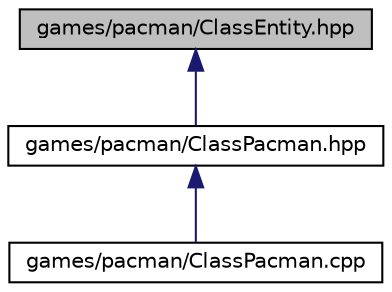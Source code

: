 digraph "games/pacman/ClassEntity.hpp"
{
  edge [fontname="Helvetica",fontsize="10",labelfontname="Helvetica",labelfontsize="10"];
  node [fontname="Helvetica",fontsize="10",shape=record];
  Node1 [label="games/pacman/ClassEntity.hpp",height=0.2,width=0.4,color="black", fillcolor="grey75", style="filled", fontcolor="black"];
  Node1 -> Node2 [dir="back",color="midnightblue",fontsize="10",style="solid",fontname="Helvetica"];
  Node2 [label="games/pacman/ClassPacman.hpp",height=0.2,width=0.4,color="black", fillcolor="white", style="filled",URL="$_class_pacman_8hpp.html"];
  Node2 -> Node3 [dir="back",color="midnightblue",fontsize="10",style="solid",fontname="Helvetica"];
  Node3 [label="games/pacman/ClassPacman.cpp",height=0.2,width=0.4,color="black", fillcolor="white", style="filled",URL="$_class_pacman_8cpp.html"];
}
